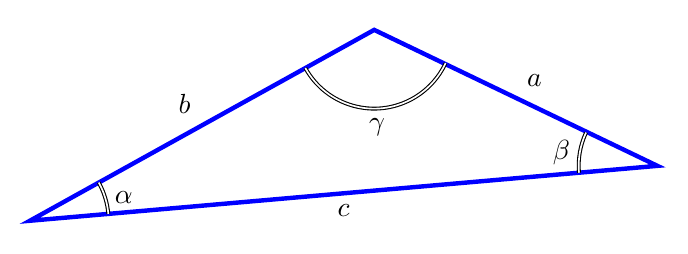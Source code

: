 \begin{tikzpicture}

\begin{scope}[rotate=5]

\coordinate (A) at (0,0);
\coordinate (B) at (8,0);

%\draw[ultra thick,blue] (A) circle (5 cm);
%\draw[ultra thick,blue] (B) circle (4 cm);

\coordinate (C) at (24:5);
% \fill (C) circle (5pt);


\draw[ultra thick,blue]
 (A) -- node[midway,below,black]{$c$} (B) 
        -- node[midway,above right,black]{$a$}(C) 
        -- node[midway,above left,black]{$b$} cycle;

% \node[left] at (A) {$A$};
% \node[right] at (B) {$B$};
% \node[above] at (C) {$C$};

\draw[double] (0:1) arc  (0:24:1) node[midway,right] {$\alpha$};
\draw[double] (7,0) arc  (180:150:1) node[midway,left] {$\beta$};

\draw[double] (24:4) arc  (-180+24:-30:1) node[midway,below] {$\gamma$};
\end{scope}

\end{tikzpicture}
